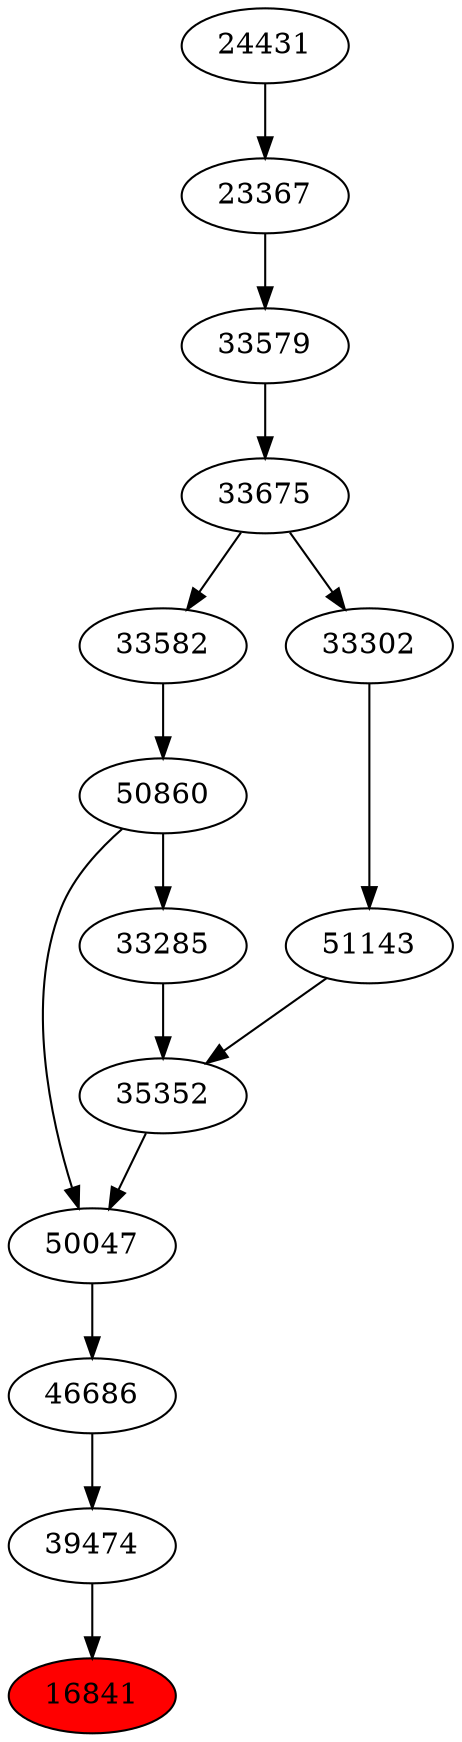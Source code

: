 strict digraph{ 
16841 [label="16841" fillcolor=red style=filled]
39474 -> 16841
39474 [label="39474"]
46686 -> 39474
46686 [label="46686"]
50047 -> 46686
50047 [label="50047"]
35352 -> 50047
50860 -> 50047
35352 [label="35352"]
33285 -> 35352
51143 -> 35352
50860 [label="50860"]
33582 -> 50860
33285 [label="33285"]
50860 -> 33285
51143 [label="51143"]
33302 -> 51143
33582 [label="33582"]
33675 -> 33582
33302 [label="33302"]
33675 -> 33302
33675 [label="33675"]
33579 -> 33675
33579 [label="33579"]
23367 -> 33579
23367 [label="23367"]
24431 -> 23367
24431 [label="24431"]
}